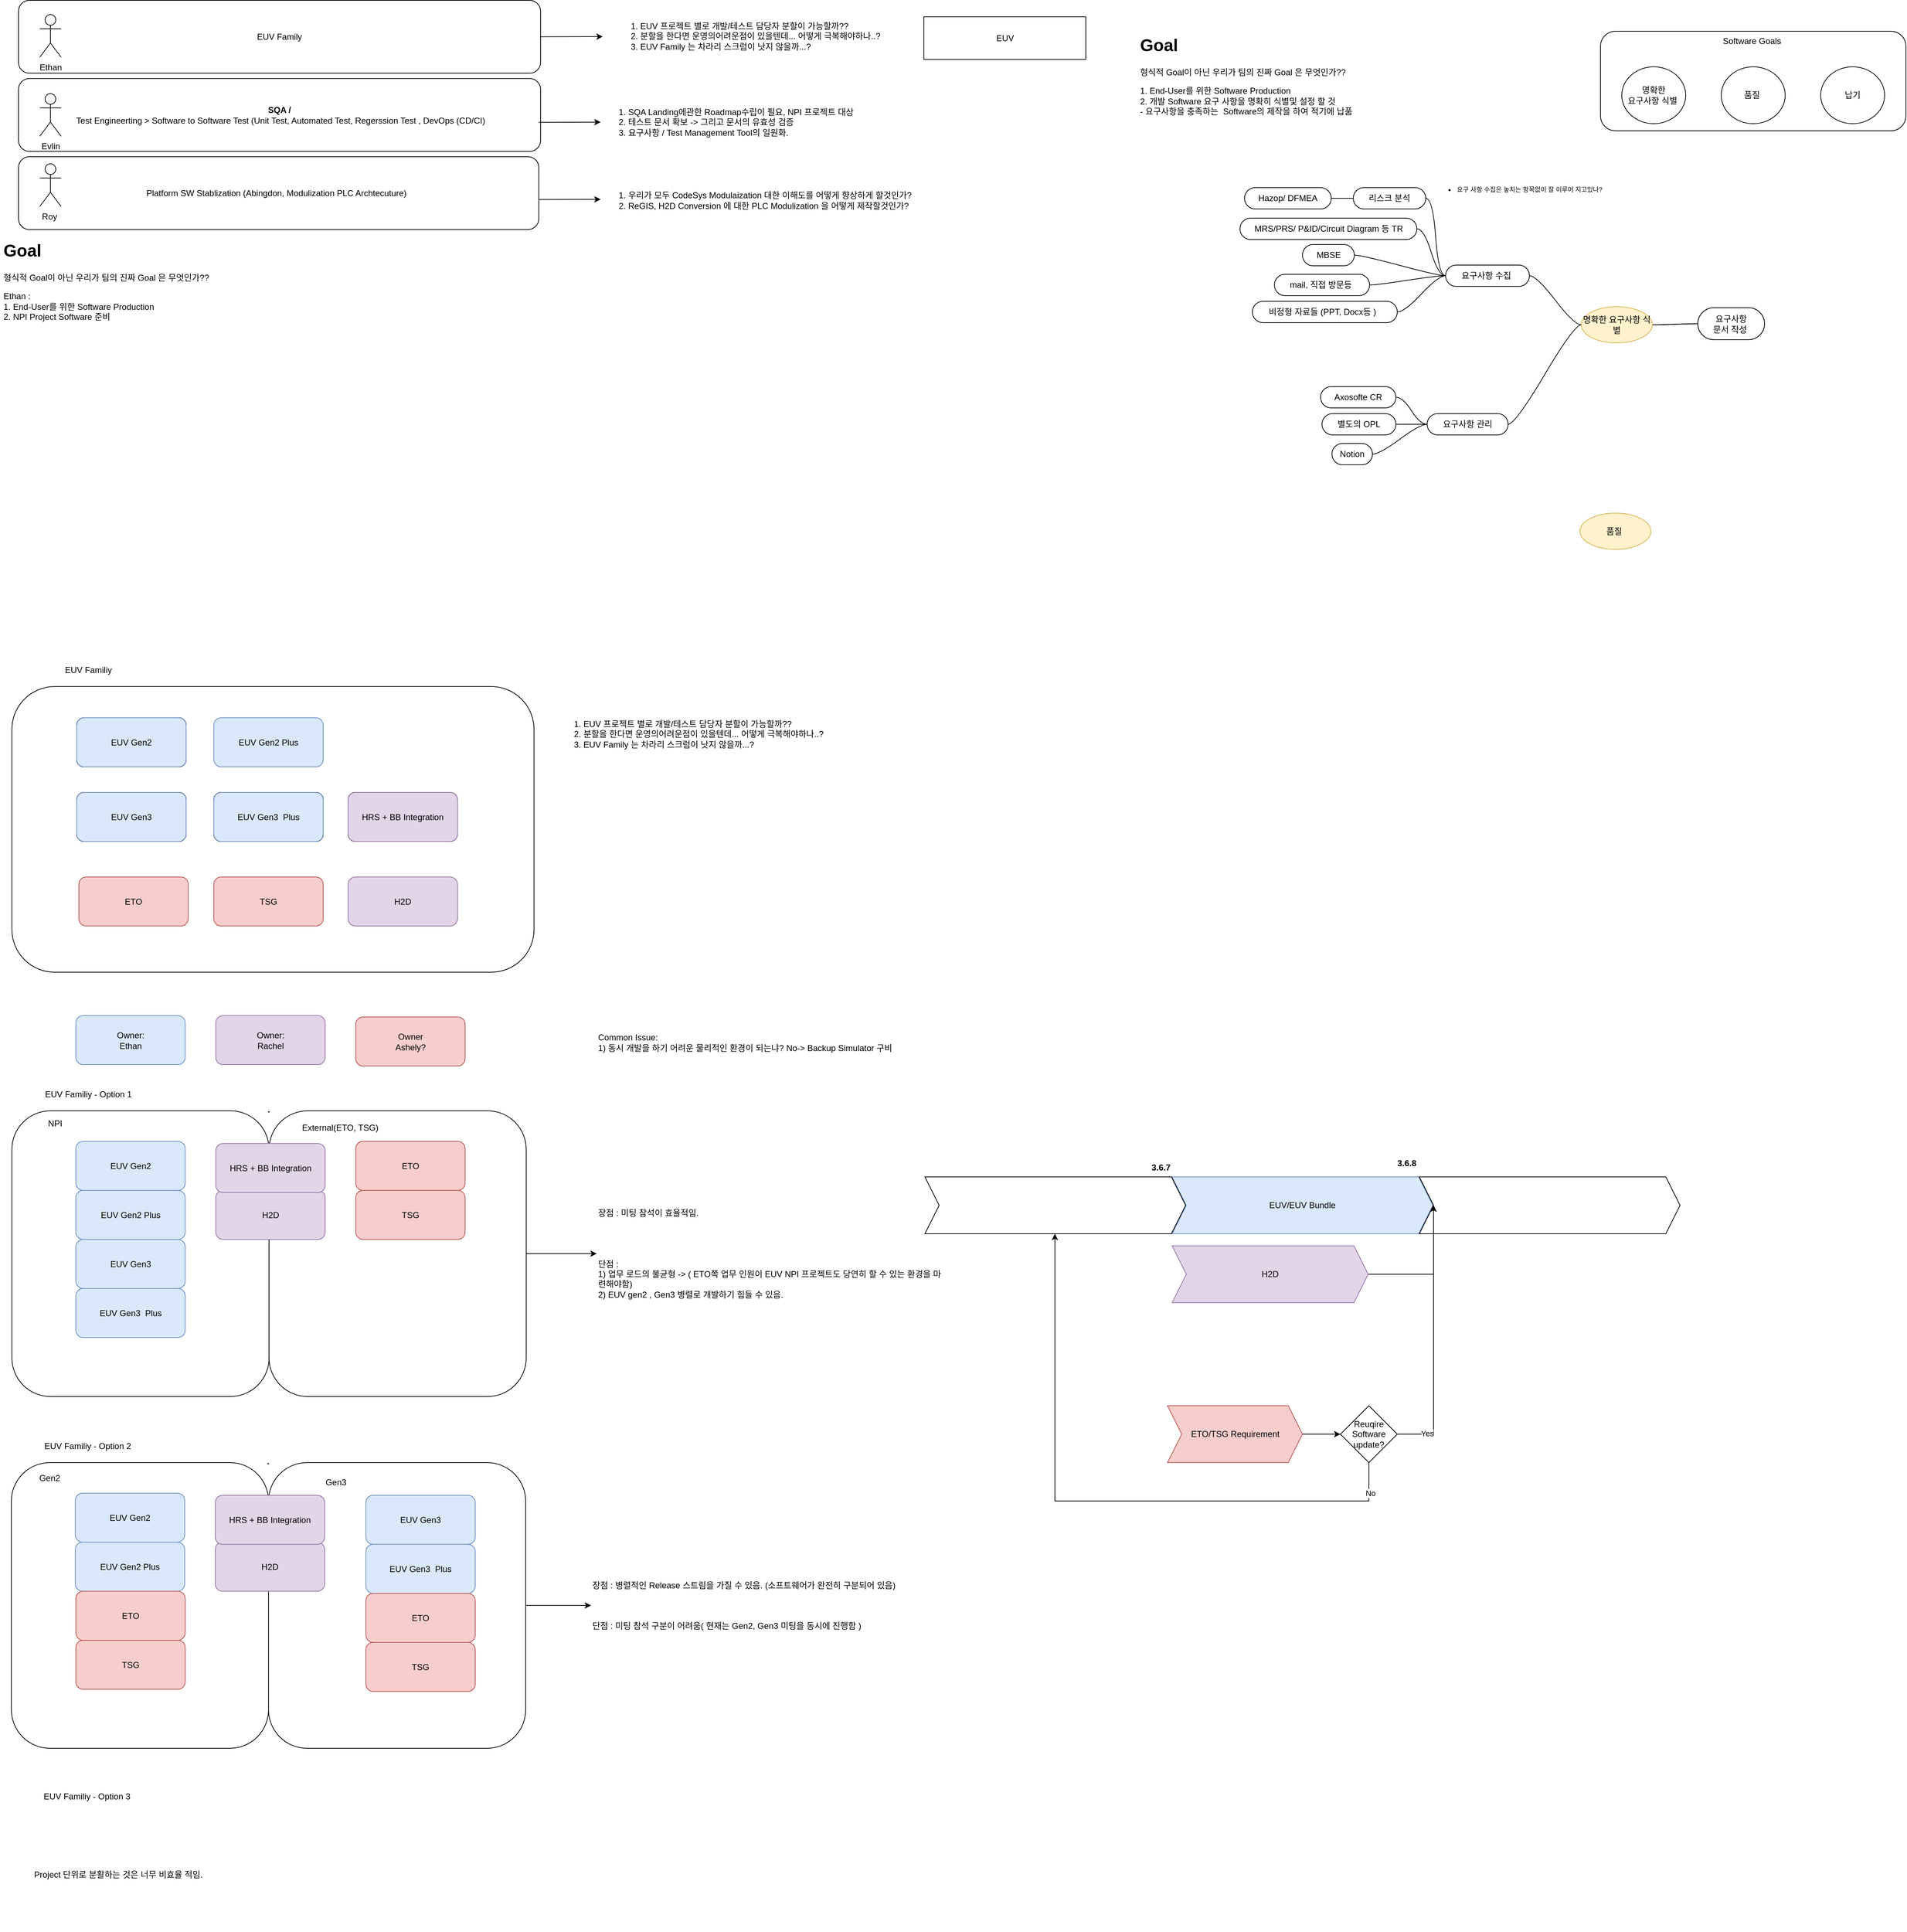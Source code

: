 <mxfile version="21.2.8" type="device">
  <diagram name="TeamStrategy" id="UG-Ofu5WpkIKn-2PXktu">
    <mxGraphModel dx="4040" dy="1816" grid="0" gridSize="10" guides="1" tooltips="1" connect="1" arrows="1" fold="1" page="0" pageScale="1" pageWidth="1169" pageHeight="827" math="0" shadow="0">
      <root>
        <mxCell id="0" />
        <mxCell id="1" parent="0" />
        <mxCell id="Pk6wZpclqD4QDxRbJoCq-33" value="Software Goals&amp;nbsp;" style="rounded=1;whiteSpace=wrap;html=1;verticalAlign=top;" parent="1" vertex="1">
          <mxGeometry x="698" y="27" width="430" height="140" as="geometry" />
        </mxCell>
        <mxCell id="Pk6wZpclqD4QDxRbJoCq-24" value="Platform SW Stablization (Abingdon, Modulization PLC Archtecuture)&amp;nbsp;&amp;nbsp;" style="rounded=1;whiteSpace=wrap;html=1;" parent="1" vertex="1">
          <mxGeometry x="-1529" y="203.5" width="732.5" height="102.5" as="geometry" />
        </mxCell>
        <mxCell id="Pk6wZpclqD4QDxRbJoCq-19" value="EUV Family" style="rounded=1;whiteSpace=wrap;html=1;" parent="1" vertex="1">
          <mxGeometry x="-1529" y="-16.5" width="735" height="102.5" as="geometry" />
        </mxCell>
        <mxCell id="Pk6wZpclqD4QDxRbJoCq-4" value="Ethan" style="shape=umlActor;verticalLabelPosition=bottom;verticalAlign=top;html=1;outlineConnect=0;" parent="1" vertex="1">
          <mxGeometry x="-1499" y="3.5" width="30" height="60" as="geometry" />
        </mxCell>
        <mxCell id="Pk6wZpclqD4QDxRbJoCq-21" value="&lt;b&gt;SQA /&lt;/b&gt;&lt;br&gt;&amp;nbsp;Test Engineerting &amp;gt; Software to Software Test (Unit Test, Automated Test, Regerssion Test , DevOps (CD/CI)" style="rounded=1;whiteSpace=wrap;html=1;" parent="1" vertex="1">
          <mxGeometry x="-1529" y="93.5" width="735" height="102.5" as="geometry" />
        </mxCell>
        <mxCell id="Pk6wZpclqD4QDxRbJoCq-22" value="Evlin" style="shape=umlActor;verticalLabelPosition=bottom;verticalAlign=top;html=1;outlineConnect=0;" parent="1" vertex="1">
          <mxGeometry x="-1499" y="114.75" width="30" height="60" as="geometry" />
        </mxCell>
        <mxCell id="Pk6wZpclqD4QDxRbJoCq-23" value="Roy&amp;nbsp;" style="shape=umlActor;verticalLabelPosition=bottom;verticalAlign=top;html=1;outlineConnect=0;" parent="1" vertex="1">
          <mxGeometry x="-1499" y="213.5" width="30" height="60" as="geometry" />
        </mxCell>
        <mxCell id="Pk6wZpclqD4QDxRbJoCq-25" value="&lt;h1&gt;Goal&lt;/h1&gt;&lt;p&gt;형식적 Goal이 아닌 우리가 팀의 진짜 Goal 은 무엇인가??&amp;nbsp;&lt;/p&gt;&lt;p&gt;1. End-User를 위한 Software Production&amp;nbsp;&lt;br&gt;2. 개발 Software 요구 사항을 명확히 식별및 설정 할 것&amp;nbsp;&lt;br&gt;&lt;span style=&quot;background-color: initial;&quot;&gt;-&amp;nbsp;&lt;/span&gt;&lt;span style=&quot;background-color: initial;&quot;&gt;요구사항을 충족하는&amp;nbsp; Software의 제작을 하여 적기에 납품&amp;nbsp;&lt;/span&gt;&lt;/p&gt;" style="text;html=1;strokeColor=none;fillColor=none;spacing=5;spacingTop=-20;whiteSpace=wrap;overflow=hidden;rounded=0;" parent="1" vertex="1">
          <mxGeometry x="45" y="27" width="540" height="150" as="geometry" />
        </mxCell>
        <mxCell id="Pk6wZpclqD4QDxRbJoCq-28" value="명확한 &lt;br&gt;요구사항 식별&amp;nbsp;" style="ellipse;whiteSpace=wrap;html=1;" parent="1" vertex="1">
          <mxGeometry x="728" y="77" width="90" height="80" as="geometry" />
        </mxCell>
        <mxCell id="Pk6wZpclqD4QDxRbJoCq-29" value="품질&amp;nbsp;" style="ellipse;whiteSpace=wrap;html=1;" parent="1" vertex="1">
          <mxGeometry x="868" y="77" width="90" height="80" as="geometry" />
        </mxCell>
        <mxCell id="Pk6wZpclqD4QDxRbJoCq-30" value="납기" style="ellipse;whiteSpace=wrap;html=1;" parent="1" vertex="1">
          <mxGeometry x="1008" y="77" width="90" height="80" as="geometry" />
        </mxCell>
        <mxCell id="Pk6wZpclqD4QDxRbJoCq-34" value="" style="endArrow=classic;html=1;rounded=0;exitX=1;exitY=0.5;exitDx=0;exitDy=0;" parent="1" source="Pk6wZpclqD4QDxRbJoCq-19" edge="1">
          <mxGeometry width="50" height="50" relative="1" as="geometry">
            <mxPoint x="-656.5" y="23.5" as="sourcePoint" />
            <mxPoint x="-706.5" y="34.5" as="targetPoint" />
          </mxGeometry>
        </mxCell>
        <mxCell id="Pk6wZpclqD4QDxRbJoCq-35" value="1. EUV 프로젝트 별로 개발/테스트 담당자 분할이 가능할까??&amp;nbsp;&lt;br&gt;2. 분할을 한다면 운영의어려운점이 있을텐데... 어떻게 극복해야하나..?&amp;nbsp;&lt;br&gt;3. EUV Family 는 차라리 스크럼이 낫지 않을까...?&amp;nbsp;" style="text;html=1;strokeColor=none;fillColor=none;align=left;verticalAlign=middle;whiteSpace=wrap;rounded=0;" parent="1" vertex="1">
          <mxGeometry x="-669.5" y="0.38" width="490" height="66.25" as="geometry" />
        </mxCell>
        <mxCell id="Pk6wZpclqD4QDxRbJoCq-36" value="1. SQA Landing에관한 Roadmap수립이 필요, NPI 프로젝트 대상&lt;br&gt;2. 테스트 문서 확보 -&amp;gt; 그리고 문서의 유효성 검증&lt;br&gt;3. 요구사항 / Test Management Tool의 일원화." style="text;html=1;strokeColor=none;fillColor=none;align=left;verticalAlign=middle;whiteSpace=wrap;rounded=0;" parent="1" vertex="1">
          <mxGeometry x="-686.5" y="123.5" width="490" height="63.75" as="geometry" />
        </mxCell>
        <mxCell id="Pk6wZpclqD4QDxRbJoCq-37" value="" style="endArrow=classic;html=1;rounded=0;" parent="1" edge="1">
          <mxGeometry width="50" height="50" relative="1" as="geometry">
            <mxPoint x="-796.5" y="155.13" as="sourcePoint" />
            <mxPoint x="-709.5" y="154.88" as="targetPoint" />
          </mxGeometry>
        </mxCell>
        <mxCell id="Pk6wZpclqD4QDxRbJoCq-38" value="" style="endArrow=classic;html=1;rounded=0;" parent="1" edge="1">
          <mxGeometry width="50" height="50" relative="1" as="geometry">
            <mxPoint x="-796.5" y="263.75" as="sourcePoint" />
            <mxPoint x="-709.5" y="263.5" as="targetPoint" />
          </mxGeometry>
        </mxCell>
        <mxCell id="Pk6wZpclqD4QDxRbJoCq-39" value="1. 우리가 모두 CodeSys Modulaization 대한 이해도를 어떻게 향상하게 할것인가?&amp;nbsp;&lt;br&gt;2. ReGIS, H2D Conversion 에 대한 PLC Modulization 을 어떻게 제작할것인가?&amp;nbsp;" style="text;html=1;strokeColor=none;fillColor=none;align=left;verticalAlign=middle;whiteSpace=wrap;rounded=0;" parent="1" vertex="1">
          <mxGeometry x="-686.5" y="233.5" width="490" height="63.75" as="geometry" />
        </mxCell>
        <mxCell id="1bbXyUIKqm_4B67zBoum-2" value="EUV" style="rounded=0;whiteSpace=wrap;html=1;" parent="1" vertex="1">
          <mxGeometry x="-254.5" y="6.63" width="228" height="60" as="geometry" />
        </mxCell>
        <mxCell id="1bbXyUIKqm_4B67zBoum-3" value="&lt;h1&gt;Goal&lt;/h1&gt;&lt;p&gt;형식적 Goal이 아닌 우리가 팀의 진짜 Goal 은 무엇인가??&amp;nbsp;&lt;/p&gt;&lt;p&gt;Ethan : &lt;br&gt;1. End-User를 위한 Software Production&amp;nbsp;&lt;br&gt;2. NPI Project Software 준비&lt;br&gt;&lt;br&gt;&lt;br&gt;&lt;/p&gt;" style="text;html=1;strokeColor=none;fillColor=none;spacing=5;spacingTop=-20;whiteSpace=wrap;overflow=hidden;rounded=0;" parent="1" vertex="1">
          <mxGeometry x="-1555" y="315.5" width="540" height="150" as="geometry" />
        </mxCell>
        <mxCell id="1bbXyUIKqm_4B67zBoum-12" value="" style="edgeStyle=entityRelationEdgeStyle;startArrow=none;endArrow=none;segment=10;curved=1;sourcePerimeterSpacing=0;targetPerimeterSpacing=0;rounded=0;" parent="1" source="1bbXyUIKqm_4B67zBoum-16" target="1bbXyUIKqm_4B67zBoum-17" edge="1">
          <mxGeometry relative="1" as="geometry" />
        </mxCell>
        <mxCell id="1bbXyUIKqm_4B67zBoum-91" value="" style="edgeStyle=entityRelationEdgeStyle;rounded=0;orthogonalLoop=1;jettySize=auto;html=1;startArrow=none;endArrow=none;segment=10;curved=1;sourcePerimeterSpacing=0;targetPerimeterSpacing=0;" parent="1" source="1bbXyUIKqm_4B67zBoum-16" target="1bbXyUIKqm_4B67zBoum-17" edge="1">
          <mxGeometry relative="1" as="geometry" />
        </mxCell>
        <mxCell id="1bbXyUIKqm_4B67zBoum-16" value="명확한 요구사항 식별" style="ellipse;whiteSpace=wrap;html=1;align=center;treeFolding=1;treeMoving=1;newEdgeStyle={&quot;edgeStyle&quot;:&quot;entityRelationEdgeStyle&quot;,&quot;startArrow&quot;:&quot;none&quot;,&quot;endArrow&quot;:&quot;none&quot;,&quot;segment&quot;:10,&quot;curved&quot;:1,&quot;sourcePerimeterSpacing&quot;:0,&quot;targetPerimeterSpacing&quot;:0};fillColor=#fff2cc;strokeColor=#d6b656;" parent="1" vertex="1">
          <mxGeometry x="671" y="414.5" width="100" height="51" as="geometry" />
        </mxCell>
        <mxCell id="1bbXyUIKqm_4B67zBoum-17" value="요구사항 &lt;br&gt;문서 작성&amp;nbsp;" style="whiteSpace=wrap;html=1;rounded=1;arcSize=50;align=center;verticalAlign=middle;strokeWidth=1;autosize=1;spacing=4;treeFolding=1;treeMoving=1;newEdgeStyle={&quot;edgeStyle&quot;:&quot;entityRelationEdgeStyle&quot;,&quot;startArrow&quot;:&quot;none&quot;,&quot;endArrow&quot;:&quot;none&quot;,&quot;segment&quot;:10,&quot;curved&quot;:1,&quot;sourcePerimeterSpacing&quot;:0,&quot;targetPerimeterSpacing&quot;:0};" parent="1" vertex="1">
          <mxGeometry x="835" y="416" width="94" height="45" as="geometry" />
        </mxCell>
        <mxCell id="1bbXyUIKqm_4B67zBoum-43" value="요구사항 수집&amp;nbsp;" style="whiteSpace=wrap;html=1;rounded=1;arcSize=50;align=center;verticalAlign=middle;strokeWidth=1;autosize=1;spacing=4;treeFolding=1;treeMoving=1;newEdgeStyle={&quot;edgeStyle&quot;:&quot;entityRelationEdgeStyle&quot;,&quot;startArrow&quot;:&quot;none&quot;,&quot;endArrow&quot;:&quot;none&quot;,&quot;segment&quot;:10,&quot;curved&quot;:1,&quot;sourcePerimeterSpacing&quot;:0,&quot;targetPerimeterSpacing&quot;:0};" parent="1" vertex="1">
          <mxGeometry x="480" y="356" width="118" height="30" as="geometry" />
        </mxCell>
        <mxCell id="1bbXyUIKqm_4B67zBoum-44" value="" style="edgeStyle=entityRelationEdgeStyle;startArrow=none;endArrow=none;segment=10;curved=1;sourcePerimeterSpacing=0;targetPerimeterSpacing=0;rounded=0;" parent="1" source="1bbXyUIKqm_4B67zBoum-16" target="1bbXyUIKqm_4B67zBoum-43" edge="1">
          <mxGeometry relative="1" as="geometry">
            <mxPoint x="734" y="503.5" as="sourcePoint" />
          </mxGeometry>
        </mxCell>
        <mxCell id="1bbXyUIKqm_4B67zBoum-47" value="리스크 분석" style="whiteSpace=wrap;html=1;rounded=1;arcSize=50;align=center;verticalAlign=middle;strokeWidth=1;autosize=1;spacing=4;treeFolding=1;treeMoving=1;newEdgeStyle={&quot;edgeStyle&quot;:&quot;entityRelationEdgeStyle&quot;,&quot;startArrow&quot;:&quot;none&quot;,&quot;endArrow&quot;:&quot;none&quot;,&quot;segment&quot;:10,&quot;curved&quot;:1,&quot;sourcePerimeterSpacing&quot;:0,&quot;targetPerimeterSpacing&quot;:0};" parent="1" vertex="1">
          <mxGeometry x="350" y="247" width="102" height="30" as="geometry" />
        </mxCell>
        <mxCell id="1bbXyUIKqm_4B67zBoum-48" value="" style="edgeStyle=entityRelationEdgeStyle;startArrow=none;endArrow=none;segment=10;curved=1;sourcePerimeterSpacing=0;targetPerimeterSpacing=0;rounded=0;exitX=0;exitY=0.5;exitDx=0;exitDy=0;entryX=1;entryY=0.5;entryDx=0;entryDy=0;" parent="1" source="1bbXyUIKqm_4B67zBoum-43" target="1bbXyUIKqm_4B67zBoum-47" edge="1">
          <mxGeometry relative="1" as="geometry">
            <mxPoint x="801.0" y="476.5" as="sourcePoint" />
          </mxGeometry>
        </mxCell>
        <mxCell id="1bbXyUIKqm_4B67zBoum-49" value="" style="edgeStyle=entityRelationEdgeStyle;startArrow=none;endArrow=none;segment=10;curved=1;sourcePerimeterSpacing=0;targetPerimeterSpacing=0;rounded=0;exitX=0;exitY=0.5;exitDx=0;exitDy=0;" parent="1" source="1bbXyUIKqm_4B67zBoum-47" target="1bbXyUIKqm_4B67zBoum-50" edge="1">
          <mxGeometry relative="1" as="geometry">
            <mxPoint x="321" y="272" as="sourcePoint" />
          </mxGeometry>
        </mxCell>
        <mxCell id="1bbXyUIKqm_4B67zBoum-50" value="Hazop/ DFMEA" style="whiteSpace=wrap;html=1;rounded=1;arcSize=50;align=center;verticalAlign=middle;strokeWidth=1;autosize=1;spacing=4;treeFolding=1;treeMoving=1;newEdgeStyle={&quot;edgeStyle&quot;:&quot;entityRelationEdgeStyle&quot;,&quot;startArrow&quot;:&quot;none&quot;,&quot;endArrow&quot;:&quot;none&quot;,&quot;segment&quot;:10,&quot;curved&quot;:1,&quot;sourcePerimeterSpacing&quot;:0,&quot;targetPerimeterSpacing&quot;:0};" parent="1" vertex="1">
          <mxGeometry x="197" y="247" width="122" height="30" as="geometry" />
        </mxCell>
        <mxCell id="1bbXyUIKqm_4B67zBoum-71" style="edgeStyle=entityRelationEdgeStyle;rounded=0;orthogonalLoop=1;jettySize=auto;html=1;startArrow=none;endArrow=none;segment=10;curved=1;sourcePerimeterSpacing=0;targetPerimeterSpacing=0;" parent="1" source="1bbXyUIKqm_4B67zBoum-70" target="1bbXyUIKqm_4B67zBoum-43" edge="1">
          <mxGeometry relative="1" as="geometry" />
        </mxCell>
        <mxCell id="1bbXyUIKqm_4B67zBoum-70" value="MRS/PRS/ P&amp;amp;ID/Circuit Diagram 등 TR" style="whiteSpace=wrap;html=1;rounded=1;arcSize=50;align=center;verticalAlign=middle;strokeWidth=1;autosize=1;spacing=4;treeFolding=1;treeMoving=1;newEdgeStyle={&quot;edgeStyle&quot;:&quot;entityRelationEdgeStyle&quot;,&quot;startArrow&quot;:&quot;none&quot;,&quot;endArrow&quot;:&quot;none&quot;,&quot;segment&quot;:10,&quot;curved&quot;:1,&quot;sourcePerimeterSpacing&quot;:0,&quot;targetPerimeterSpacing&quot;:0};" parent="1" vertex="1">
          <mxGeometry x="190.5" y="290" width="249" height="30" as="geometry" />
        </mxCell>
        <mxCell id="1bbXyUIKqm_4B67zBoum-73" style="edgeStyle=entityRelationEdgeStyle;rounded=0;orthogonalLoop=1;jettySize=auto;html=1;startArrow=none;endArrow=none;segment=10;curved=1;sourcePerimeterSpacing=0;targetPerimeterSpacing=0;entryX=0;entryY=0.5;entryDx=0;entryDy=0;" parent="1" source="1bbXyUIKqm_4B67zBoum-72" target="1bbXyUIKqm_4B67zBoum-43" edge="1">
          <mxGeometry relative="1" as="geometry" />
        </mxCell>
        <mxCell id="1bbXyUIKqm_4B67zBoum-72" value="MBSE" style="whiteSpace=wrap;html=1;rounded=1;arcSize=50;align=center;verticalAlign=middle;strokeWidth=1;autosize=1;spacing=4;treeFolding=1;treeMoving=1;newEdgeStyle={&quot;edgeStyle&quot;:&quot;entityRelationEdgeStyle&quot;,&quot;startArrow&quot;:&quot;none&quot;,&quot;endArrow&quot;:&quot;none&quot;,&quot;segment&quot;:10,&quot;curved&quot;:1,&quot;sourcePerimeterSpacing&quot;:0,&quot;targetPerimeterSpacing&quot;:0};" parent="1" vertex="1">
          <mxGeometry x="278.5" y="327" width="73" height="30" as="geometry" />
        </mxCell>
        <mxCell id="1bbXyUIKqm_4B67zBoum-78" value="요구사항 관리" style="whiteSpace=wrap;html=1;rounded=1;arcSize=50;align=center;verticalAlign=middle;strokeWidth=1;autosize=1;spacing=4;treeFolding=1;treeMoving=1;newEdgeStyle={&quot;edgeStyle&quot;:&quot;entityRelationEdgeStyle&quot;,&quot;startArrow&quot;:&quot;none&quot;,&quot;endArrow&quot;:&quot;none&quot;,&quot;segment&quot;:10,&quot;curved&quot;:1,&quot;sourcePerimeterSpacing&quot;:0,&quot;targetPerimeterSpacing&quot;:0};" parent="1" vertex="1">
          <mxGeometry x="454" y="565" width="114" height="30" as="geometry" />
        </mxCell>
        <mxCell id="1bbXyUIKqm_4B67zBoum-79" value="" style="edgeStyle=entityRelationEdgeStyle;startArrow=none;endArrow=none;segment=10;curved=1;sourcePerimeterSpacing=0;targetPerimeterSpacing=0;rounded=0;" parent="1" source="1bbXyUIKqm_4B67zBoum-16" target="1bbXyUIKqm_4B67zBoum-78" edge="1">
          <mxGeometry relative="1" as="geometry">
            <mxPoint x="656" y="562.5" as="sourcePoint" />
          </mxGeometry>
        </mxCell>
        <mxCell id="1bbXyUIKqm_4B67zBoum-82" style="edgeStyle=entityRelationEdgeStyle;rounded=0;orthogonalLoop=1;jettySize=auto;html=1;startArrow=none;endArrow=none;segment=10;curved=1;sourcePerimeterSpacing=0;targetPerimeterSpacing=0;" parent="1" source="1bbXyUIKqm_4B67zBoum-81" target="1bbXyUIKqm_4B67zBoum-78" edge="1">
          <mxGeometry relative="1" as="geometry" />
        </mxCell>
        <mxCell id="1bbXyUIKqm_4B67zBoum-81" value="Axosofte CR" style="whiteSpace=wrap;html=1;rounded=1;arcSize=50;align=center;verticalAlign=middle;strokeWidth=1;autosize=1;spacing=4;treeFolding=1;treeMoving=1;newEdgeStyle={&quot;edgeStyle&quot;:&quot;entityRelationEdgeStyle&quot;,&quot;startArrow&quot;:&quot;none&quot;,&quot;endArrow&quot;:&quot;none&quot;,&quot;segment&quot;:10,&quot;curved&quot;:1,&quot;sourcePerimeterSpacing&quot;:0,&quot;targetPerimeterSpacing&quot;:0};" parent="1" vertex="1">
          <mxGeometry x="304" y="527" width="106" height="30" as="geometry" />
        </mxCell>
        <mxCell id="1bbXyUIKqm_4B67zBoum-84" style="edgeStyle=entityRelationEdgeStyle;rounded=0;orthogonalLoop=1;jettySize=auto;html=1;startArrow=none;endArrow=none;segment=10;curved=1;sourcePerimeterSpacing=0;targetPerimeterSpacing=0;" parent="1" source="1bbXyUIKqm_4B67zBoum-83" target="1bbXyUIKqm_4B67zBoum-78" edge="1">
          <mxGeometry relative="1" as="geometry" />
        </mxCell>
        <mxCell id="1bbXyUIKqm_4B67zBoum-83" value="별도의 OPL" style="whiteSpace=wrap;html=1;rounded=1;arcSize=50;align=center;verticalAlign=middle;strokeWidth=1;autosize=1;spacing=4;treeFolding=1;treeMoving=1;newEdgeStyle={&quot;edgeStyle&quot;:&quot;entityRelationEdgeStyle&quot;,&quot;startArrow&quot;:&quot;none&quot;,&quot;endArrow&quot;:&quot;none&quot;,&quot;segment&quot;:10,&quot;curved&quot;:1,&quot;sourcePerimeterSpacing&quot;:0,&quot;targetPerimeterSpacing&quot;:0};" parent="1" vertex="1">
          <mxGeometry x="306" y="565" width="104" height="30" as="geometry" />
        </mxCell>
        <mxCell id="1bbXyUIKqm_4B67zBoum-86" style="edgeStyle=entityRelationEdgeStyle;rounded=0;orthogonalLoop=1;jettySize=auto;html=1;startArrow=none;endArrow=none;segment=10;curved=1;sourcePerimeterSpacing=0;targetPerimeterSpacing=0;entryX=-0.032;entryY=0.51;entryDx=0;entryDy=0;entryPerimeter=0;" parent="1" source="1bbXyUIKqm_4B67zBoum-85" target="1bbXyUIKqm_4B67zBoum-43" edge="1">
          <mxGeometry relative="1" as="geometry" />
        </mxCell>
        <mxCell id="1bbXyUIKqm_4B67zBoum-85" value="mail, 직접 방문등&amp;nbsp;" style="whiteSpace=wrap;html=1;rounded=1;arcSize=50;align=center;verticalAlign=middle;strokeWidth=1;autosize=1;spacing=4;treeFolding=1;treeMoving=1;newEdgeStyle={&quot;edgeStyle&quot;:&quot;entityRelationEdgeStyle&quot;,&quot;startArrow&quot;:&quot;none&quot;,&quot;endArrow&quot;:&quot;none&quot;,&quot;segment&quot;:10,&quot;curved&quot;:1,&quot;sourcePerimeterSpacing&quot;:0,&quot;targetPerimeterSpacing&quot;:0};" parent="1" vertex="1">
          <mxGeometry x="239" y="369" width="134" height="30" as="geometry" />
        </mxCell>
        <mxCell id="1bbXyUIKqm_4B67zBoum-87" value="품질&amp;nbsp;" style="ellipse;whiteSpace=wrap;html=1;align=center;treeFolding=1;treeMoving=1;newEdgeStyle={&quot;edgeStyle&quot;:&quot;entityRelationEdgeStyle&quot;,&quot;startArrow&quot;:&quot;none&quot;,&quot;endArrow&quot;:&quot;none&quot;,&quot;segment&quot;:10,&quot;curved&quot;:1,&quot;sourcePerimeterSpacing&quot;:0,&quot;targetPerimeterSpacing&quot;:0};fillColor=#fff2cc;strokeColor=#d6b656;" parent="1" vertex="1">
          <mxGeometry x="669" y="705" width="100" height="51" as="geometry" />
        </mxCell>
        <mxCell id="1bbXyUIKqm_4B67zBoum-93" style="edgeStyle=entityRelationEdgeStyle;rounded=0;orthogonalLoop=1;jettySize=auto;html=1;startArrow=none;endArrow=none;segment=10;curved=1;sourcePerimeterSpacing=0;targetPerimeterSpacing=0;entryX=0;entryY=0.5;entryDx=0;entryDy=0;" parent="1" source="1bbXyUIKqm_4B67zBoum-92" target="1bbXyUIKqm_4B67zBoum-78" edge="1">
          <mxGeometry relative="1" as="geometry" />
        </mxCell>
        <mxCell id="1bbXyUIKqm_4B67zBoum-92" value="Notion" style="whiteSpace=wrap;html=1;rounded=1;arcSize=50;align=center;verticalAlign=middle;strokeWidth=1;autosize=1;spacing=4;treeFolding=1;treeMoving=1;newEdgeStyle={&quot;edgeStyle&quot;:&quot;entityRelationEdgeStyle&quot;,&quot;startArrow&quot;:&quot;none&quot;,&quot;endArrow&quot;:&quot;none&quot;,&quot;segment&quot;:10,&quot;curved&quot;:1,&quot;sourcePerimeterSpacing&quot;:0,&quot;targetPerimeterSpacing&quot;:0};" parent="1" vertex="1">
          <mxGeometry x="320" y="607" width="57" height="30" as="geometry" />
        </mxCell>
        <mxCell id="1bbXyUIKqm_4B67zBoum-95" value="&lt;ul style=&quot;font-size: 9px;&quot;&gt;&lt;li style=&quot;font-size: 9px;&quot;&gt;요구 사항 수집은 놓치는 항목없이 잘 이루어 지고있나?&amp;nbsp;&lt;/li&gt;&lt;/ul&gt;" style="text;strokeColor=none;fillColor=none;html=1;whiteSpace=wrap;verticalAlign=middle;overflow=hidden;fontSize=9;" parent="1" vertex="1">
          <mxGeometry x="454" y="210" width="382" height="80" as="geometry" />
        </mxCell>
        <mxCell id="1bbXyUIKqm_4B67zBoum-97" style="edgeStyle=entityRelationEdgeStyle;rounded=0;orthogonalLoop=1;jettySize=auto;html=1;startArrow=none;endArrow=none;segment=10;curved=1;sourcePerimeterSpacing=0;targetPerimeterSpacing=0;entryX=0;entryY=0.5;entryDx=0;entryDy=0;" parent="1" source="1bbXyUIKqm_4B67zBoum-96" target="1bbXyUIKqm_4B67zBoum-43" edge="1">
          <mxGeometry relative="1" as="geometry" />
        </mxCell>
        <mxCell id="1bbXyUIKqm_4B67zBoum-96" value="비정형 자료들 (PPT, Docx등 )&amp;nbsp;&amp;nbsp;" style="whiteSpace=wrap;html=1;rounded=1;arcSize=50;align=center;verticalAlign=middle;strokeWidth=1;autosize=1;spacing=4;treeFolding=1;treeMoving=1;newEdgeStyle={&quot;edgeStyle&quot;:&quot;entityRelationEdgeStyle&quot;,&quot;startArrow&quot;:&quot;none&quot;,&quot;endArrow&quot;:&quot;none&quot;,&quot;segment&quot;:10,&quot;curved&quot;:1,&quot;sourcePerimeterSpacing&quot;:0,&quot;targetPerimeterSpacing&quot;:0};" parent="1" vertex="1">
          <mxGeometry x="208" y="407" width="204" height="30" as="geometry" />
        </mxCell>
        <mxCell id="RAFRee5MTOqo4FQ56-yv-1" value="" style="rounded=1;whiteSpace=wrap;html=1;" vertex="1" parent="1">
          <mxGeometry x="-1538.25" y="949" width="735" height="402" as="geometry" />
        </mxCell>
        <mxCell id="RAFRee5MTOqo4FQ56-yv-2" value="EUV Gen2" style="rounded=1;whiteSpace=wrap;html=1;" vertex="1" parent="1">
          <mxGeometry x="-1447" y="993" width="154" height="69" as="geometry" />
        </mxCell>
        <mxCell id="RAFRee5MTOqo4FQ56-yv-3" value="EUV Gen2 Plus" style="rounded=1;whiteSpace=wrap;html=1;fillColor=#dae8fc;strokeColor=#6c8ebf;" vertex="1" parent="1">
          <mxGeometry x="-1254" y="993" width="154" height="69" as="geometry" />
        </mxCell>
        <mxCell id="RAFRee5MTOqo4FQ56-yv-4" value="EUV Gen3" style="rounded=1;whiteSpace=wrap;html=1;" vertex="1" parent="1">
          <mxGeometry x="-1447" y="1098" width="154" height="69" as="geometry" />
        </mxCell>
        <mxCell id="RAFRee5MTOqo4FQ56-yv-5" value="EUV Gen3&amp;nbsp; Plus" style="rounded=1;whiteSpace=wrap;html=1;" vertex="1" parent="1">
          <mxGeometry x="-1254" y="1098" width="154" height="69" as="geometry" />
        </mxCell>
        <mxCell id="RAFRee5MTOqo4FQ56-yv-6" value="EUV Familiy" style="text;html=1;strokeColor=none;fillColor=none;align=center;verticalAlign=middle;whiteSpace=wrap;rounded=0;" vertex="1" parent="1">
          <mxGeometry x="-1507" y="911" width="153" height="30" as="geometry" />
        </mxCell>
        <mxCell id="RAFRee5MTOqo4FQ56-yv-7" value="H2D" style="rounded=1;whiteSpace=wrap;html=1;fillColor=#e1d5e7;strokeColor=#9673a6;" vertex="1" parent="1">
          <mxGeometry x="-1065" y="1217" width="154" height="69" as="geometry" />
        </mxCell>
        <mxCell id="RAFRee5MTOqo4FQ56-yv-8" value="HRS + BB Integration" style="rounded=1;whiteSpace=wrap;html=1;" vertex="1" parent="1">
          <mxGeometry x="-1065" y="1098" width="154" height="69" as="geometry" />
        </mxCell>
        <mxCell id="RAFRee5MTOqo4FQ56-yv-9" value="1. EUV 프로젝트 별로 개발/테스트 담당자 분할이 가능할까??&amp;nbsp;&lt;br&gt;2. 분할을 한다면 운영의어려운점이 있을텐데... 어떻게 극복해야하나..?&amp;nbsp;&lt;br&gt;3. EUV Family 는 차라리 스크럼이 낫지 않을까...?&amp;nbsp;" style="text;html=1;strokeColor=none;fillColor=none;align=left;verticalAlign=middle;whiteSpace=wrap;rounded=0;" vertex="1" parent="1">
          <mxGeometry x="-749" y="983" width="490" height="66.25" as="geometry" />
        </mxCell>
        <mxCell id="RAFRee5MTOqo4FQ56-yv-10" value="ETO" style="rounded=1;whiteSpace=wrap;html=1;fillColor=#f8cecc;strokeColor=#b85450;" vertex="1" parent="1">
          <mxGeometry x="-1444" y="1217" width="154" height="69" as="geometry" />
        </mxCell>
        <mxCell id="RAFRee5MTOqo4FQ56-yv-11" value="TSG" style="rounded=1;whiteSpace=wrap;html=1;fillColor=#f8cecc;strokeColor=#b85450;" vertex="1" parent="1">
          <mxGeometry x="-1254" y="1217" width="154" height="69" as="geometry" />
        </mxCell>
        <mxCell id="RAFRee5MTOqo4FQ56-yv-13" value="EUV Gen2" style="rounded=1;whiteSpace=wrap;html=1;" vertex="1" parent="1">
          <mxGeometry x="-1447" y="993" width="154" height="69" as="geometry" />
        </mxCell>
        <mxCell id="RAFRee5MTOqo4FQ56-yv-14" value="EUV Gen3" style="rounded=1;whiteSpace=wrap;html=1;" vertex="1" parent="1">
          <mxGeometry x="-1447" y="1098" width="154" height="69" as="geometry" />
        </mxCell>
        <mxCell id="RAFRee5MTOqo4FQ56-yv-15" value="EUV Gen3&amp;nbsp; Plus" style="rounded=1;whiteSpace=wrap;html=1;" vertex="1" parent="1">
          <mxGeometry x="-1254" y="1098" width="154" height="69" as="geometry" />
        </mxCell>
        <mxCell id="RAFRee5MTOqo4FQ56-yv-16" value="EUV Gen2" style="rounded=1;whiteSpace=wrap;html=1;" vertex="1" parent="1">
          <mxGeometry x="-1447" y="993" width="154" height="69" as="geometry" />
        </mxCell>
        <mxCell id="RAFRee5MTOqo4FQ56-yv-17" value="EUV Gen3" style="rounded=1;whiteSpace=wrap;html=1;" vertex="1" parent="1">
          <mxGeometry x="-1447" y="1098" width="154" height="69" as="geometry" />
        </mxCell>
        <mxCell id="RAFRee5MTOqo4FQ56-yv-18" value="EUV Gen3&amp;nbsp; Plus" style="rounded=1;whiteSpace=wrap;html=1;" vertex="1" parent="1">
          <mxGeometry x="-1254" y="1098" width="154" height="69" as="geometry" />
        </mxCell>
        <mxCell id="RAFRee5MTOqo4FQ56-yv-19" value="EUV Gen2" style="rounded=1;whiteSpace=wrap;html=1;fillColor=#dae8fc;strokeColor=#6c8ebf;" vertex="1" parent="1">
          <mxGeometry x="-1447" y="993" width="154" height="69" as="geometry" />
        </mxCell>
        <mxCell id="RAFRee5MTOqo4FQ56-yv-20" value="EUV Gen3" style="rounded=1;whiteSpace=wrap;html=1;fillColor=#dae8fc;strokeColor=#6c8ebf;" vertex="1" parent="1">
          <mxGeometry x="-1447" y="1098" width="154" height="69" as="geometry" />
        </mxCell>
        <mxCell id="RAFRee5MTOqo4FQ56-yv-21" value="EUV Gen3&amp;nbsp; Plus" style="rounded=1;whiteSpace=wrap;html=1;fillColor=#dae8fc;strokeColor=#6c8ebf;" vertex="1" parent="1">
          <mxGeometry x="-1254" y="1098" width="154" height="69" as="geometry" />
        </mxCell>
        <mxCell id="RAFRee5MTOqo4FQ56-yv-22" value="HRS + BB Integration" style="rounded=1;whiteSpace=wrap;html=1;fillColor=#e1d5e7;strokeColor=#9673a6;" vertex="1" parent="1">
          <mxGeometry x="-1065" y="1098" width="154" height="69" as="geometry" />
        </mxCell>
        <mxCell id="RAFRee5MTOqo4FQ56-yv-23" value="" style="rounded=1;whiteSpace=wrap;html=1;" vertex="1" parent="1">
          <mxGeometry x="-1538.25" y="1546" width="362" height="402" as="geometry" />
        </mxCell>
        <mxCell id="RAFRee5MTOqo4FQ56-yv-24" value="EUV Familiy - Option 1" style="text;html=1;strokeColor=none;fillColor=none;align=center;verticalAlign=middle;whiteSpace=wrap;rounded=0;" vertex="1" parent="1">
          <mxGeometry x="-1507" y="1508" width="153" height="30" as="geometry" />
        </mxCell>
        <mxCell id="RAFRee5MTOqo4FQ56-yv-25" value="" style="endArrow=none;dashed=1;html=1;dashPattern=1 3;strokeWidth=2;rounded=0;" edge="1" parent="1" source="RAFRee5MTOqo4FQ56-yv-23">
          <mxGeometry width="50" height="50" relative="1" as="geometry">
            <mxPoint x="-1227.25" y="1598" as="sourcePoint" />
            <mxPoint x="-1177.25" y="1548" as="targetPoint" />
          </mxGeometry>
        </mxCell>
        <mxCell id="RAFRee5MTOqo4FQ56-yv-65" value="" style="edgeStyle=orthogonalEdgeStyle;rounded=0;orthogonalLoop=1;jettySize=auto;html=1;" edge="1" parent="1" source="RAFRee5MTOqo4FQ56-yv-28" target="RAFRee5MTOqo4FQ56-yv-59">
          <mxGeometry relative="1" as="geometry" />
        </mxCell>
        <mxCell id="RAFRee5MTOqo4FQ56-yv-28" value="" style="rounded=1;whiteSpace=wrap;html=1;" vertex="1" parent="1">
          <mxGeometry x="-1176.25" y="1546" width="362" height="402" as="geometry" />
        </mxCell>
        <mxCell id="RAFRee5MTOqo4FQ56-yv-29" value="EUV Gen2 Plus" style="rounded=1;whiteSpace=wrap;html=1;fillColor=#dae8fc;strokeColor=#6c8ebf;" vertex="1" parent="1">
          <mxGeometry x="-1448.25" y="1658" width="154" height="69" as="geometry" />
        </mxCell>
        <mxCell id="RAFRee5MTOqo4FQ56-yv-30" value="EUV Gen2" style="rounded=1;whiteSpace=wrap;html=1;fillColor=#dae8fc;strokeColor=#6c8ebf;" vertex="1" parent="1">
          <mxGeometry x="-1448.25" y="1589" width="154" height="69" as="geometry" />
        </mxCell>
        <mxCell id="RAFRee5MTOqo4FQ56-yv-31" value="EUV Gen3" style="rounded=1;whiteSpace=wrap;html=1;fillColor=#dae8fc;strokeColor=#6c8ebf;" vertex="1" parent="1">
          <mxGeometry x="-1448.25" y="1727" width="154" height="69" as="geometry" />
        </mxCell>
        <mxCell id="RAFRee5MTOqo4FQ56-yv-32" value="EUV Gen3&amp;nbsp; Plus" style="rounded=1;whiteSpace=wrap;html=1;fillColor=#dae8fc;strokeColor=#6c8ebf;" vertex="1" parent="1">
          <mxGeometry x="-1448.25" y="1796" width="154" height="69" as="geometry" />
        </mxCell>
        <mxCell id="RAFRee5MTOqo4FQ56-yv-35" value="ETO" style="rounded=1;whiteSpace=wrap;html=1;fillColor=#f8cecc;strokeColor=#b85450;" vertex="1" parent="1">
          <mxGeometry x="-1054.25" y="1589" width="154" height="69" as="geometry" />
        </mxCell>
        <mxCell id="RAFRee5MTOqo4FQ56-yv-36" value="TSG" style="rounded=1;whiteSpace=wrap;html=1;fillColor=#f8cecc;strokeColor=#b85450;" vertex="1" parent="1">
          <mxGeometry x="-1054.25" y="1658" width="154" height="69" as="geometry" />
        </mxCell>
        <mxCell id="RAFRee5MTOqo4FQ56-yv-37" value="H2D" style="rounded=1;whiteSpace=wrap;html=1;fillColor=#e1d5e7;strokeColor=#9673a6;" vertex="1" parent="1">
          <mxGeometry x="-1251.25" y="1658" width="154" height="69" as="geometry" />
        </mxCell>
        <mxCell id="RAFRee5MTOqo4FQ56-yv-38" value="HRS + BB Integration" style="rounded=1;whiteSpace=wrap;html=1;fillColor=#e1d5e7;strokeColor=#9673a6;" vertex="1" parent="1">
          <mxGeometry x="-1251.25" y="1592" width="154" height="69" as="geometry" />
        </mxCell>
        <mxCell id="RAFRee5MTOqo4FQ56-yv-41" value="Owner: &lt;br&gt;Rachel" style="rounded=1;whiteSpace=wrap;html=1;fillColor=#e1d5e7;strokeColor=#9673a6;" vertex="1" parent="1">
          <mxGeometry x="-1251.25" y="1412" width="154" height="69" as="geometry" />
        </mxCell>
        <mxCell id="RAFRee5MTOqo4FQ56-yv-42" value="Owner&lt;br&gt;Ashely?" style="rounded=1;whiteSpace=wrap;html=1;fillColor=#f8cecc;strokeColor=#b85450;" vertex="1" parent="1">
          <mxGeometry x="-1054.25" y="1414" width="154" height="69" as="geometry" />
        </mxCell>
        <mxCell id="RAFRee5MTOqo4FQ56-yv-43" value="Owner:&lt;br&gt;Ethan" style="rounded=1;whiteSpace=wrap;html=1;fillColor=#dae8fc;strokeColor=#6c8ebf;" vertex="1" parent="1">
          <mxGeometry x="-1448.25" y="1412" width="154" height="69" as="geometry" />
        </mxCell>
        <mxCell id="RAFRee5MTOqo4FQ56-yv-44" value="" style="rounded=1;whiteSpace=wrap;html=1;" vertex="1" parent="1">
          <mxGeometry x="-1539" y="2041" width="362" height="402" as="geometry" />
        </mxCell>
        <mxCell id="RAFRee5MTOqo4FQ56-yv-45" value="EUV Familiy - Option 2" style="text;html=1;strokeColor=none;fillColor=none;align=center;verticalAlign=middle;whiteSpace=wrap;rounded=0;" vertex="1" parent="1">
          <mxGeometry x="-1507.75" y="2003" width="153" height="30" as="geometry" />
        </mxCell>
        <mxCell id="RAFRee5MTOqo4FQ56-yv-46" value="" style="endArrow=none;dashed=1;html=1;dashPattern=1 3;strokeWidth=2;rounded=0;" edge="1" parent="1" source="RAFRee5MTOqo4FQ56-yv-44">
          <mxGeometry width="50" height="50" relative="1" as="geometry">
            <mxPoint x="-1228" y="2093" as="sourcePoint" />
            <mxPoint x="-1178" y="2043" as="targetPoint" />
          </mxGeometry>
        </mxCell>
        <mxCell id="RAFRee5MTOqo4FQ56-yv-66" style="edgeStyle=orthogonalEdgeStyle;rounded=0;orthogonalLoop=1;jettySize=auto;html=1;exitX=1;exitY=0.5;exitDx=0;exitDy=0;" edge="1" parent="1" source="RAFRee5MTOqo4FQ56-yv-47" target="RAFRee5MTOqo4FQ56-yv-60">
          <mxGeometry relative="1" as="geometry" />
        </mxCell>
        <mxCell id="RAFRee5MTOqo4FQ56-yv-47" value="" style="rounded=1;whiteSpace=wrap;html=1;" vertex="1" parent="1">
          <mxGeometry x="-1177" y="2041" width="362" height="402" as="geometry" />
        </mxCell>
        <mxCell id="RAFRee5MTOqo4FQ56-yv-48" value="EUV Gen2 Plus" style="rounded=1;whiteSpace=wrap;html=1;fillColor=#dae8fc;strokeColor=#6c8ebf;" vertex="1" parent="1">
          <mxGeometry x="-1449" y="2153" width="154" height="69" as="geometry" />
        </mxCell>
        <mxCell id="RAFRee5MTOqo4FQ56-yv-49" value="EUV Gen2" style="rounded=1;whiteSpace=wrap;html=1;fillColor=#dae8fc;strokeColor=#6c8ebf;" vertex="1" parent="1">
          <mxGeometry x="-1449" y="2084" width="154" height="69" as="geometry" />
        </mxCell>
        <mxCell id="RAFRee5MTOqo4FQ56-yv-50" value="EUV Gen3" style="rounded=1;whiteSpace=wrap;html=1;fillColor=#dae8fc;strokeColor=#6c8ebf;" vertex="1" parent="1">
          <mxGeometry x="-1040" y="2087" width="154" height="69" as="geometry" />
        </mxCell>
        <mxCell id="RAFRee5MTOqo4FQ56-yv-51" value="EUV Gen3&amp;nbsp; Plus" style="rounded=1;whiteSpace=wrap;html=1;fillColor=#dae8fc;strokeColor=#6c8ebf;" vertex="1" parent="1">
          <mxGeometry x="-1040" y="2156" width="154" height="69" as="geometry" />
        </mxCell>
        <mxCell id="RAFRee5MTOqo4FQ56-yv-52" value="ETO" style="rounded=1;whiteSpace=wrap;html=1;fillColor=#f8cecc;strokeColor=#b85450;" vertex="1" parent="1">
          <mxGeometry x="-1448.25" y="2222" width="154" height="69" as="geometry" />
        </mxCell>
        <mxCell id="RAFRee5MTOqo4FQ56-yv-53" value="TSG" style="rounded=1;whiteSpace=wrap;html=1;fillColor=#f8cecc;strokeColor=#b85450;" vertex="1" parent="1">
          <mxGeometry x="-1448.25" y="2291" width="154" height="69" as="geometry" />
        </mxCell>
        <mxCell id="RAFRee5MTOqo4FQ56-yv-54" value="H2D" style="rounded=1;whiteSpace=wrap;html=1;fillColor=#e1d5e7;strokeColor=#9673a6;" vertex="1" parent="1">
          <mxGeometry x="-1252" y="2153" width="154" height="69" as="geometry" />
        </mxCell>
        <mxCell id="RAFRee5MTOqo4FQ56-yv-55" value="HRS + BB Integration" style="rounded=1;whiteSpace=wrap;html=1;fillColor=#e1d5e7;strokeColor=#9673a6;" vertex="1" parent="1">
          <mxGeometry x="-1252" y="2087" width="154" height="69" as="geometry" />
        </mxCell>
        <mxCell id="RAFRee5MTOqo4FQ56-yv-56" value="ETO" style="rounded=1;whiteSpace=wrap;html=1;fillColor=#f8cecc;strokeColor=#b85450;" vertex="1" parent="1">
          <mxGeometry x="-1040" y="2225" width="154" height="69" as="geometry" />
        </mxCell>
        <mxCell id="RAFRee5MTOqo4FQ56-yv-57" value="TSG" style="rounded=1;whiteSpace=wrap;html=1;fillColor=#f8cecc;strokeColor=#b85450;" vertex="1" parent="1">
          <mxGeometry x="-1040" y="2294" width="154" height="69" as="geometry" />
        </mxCell>
        <mxCell id="RAFRee5MTOqo4FQ56-yv-58" value="Common Issue:&lt;br&gt;1) 동시 개발을 하기 어려운 물리적인 환경이 되는냐? No-&amp;gt; Backup Simulator 구비" style="text;html=1;strokeColor=none;fillColor=none;align=left;verticalAlign=middle;whiteSpace=wrap;rounded=0;" vertex="1" parent="1">
          <mxGeometry x="-715" y="1416.75" width="490" height="66.25" as="geometry" />
        </mxCell>
        <mxCell id="RAFRee5MTOqo4FQ56-yv-59" value="장점 : 미팅 참석이 효율적임.&lt;br&gt;&lt;br&gt;&lt;br&gt;&lt;br&gt;&lt;br&gt;단점 : &lt;br&gt;1) 업무 로드의 불균형 -&amp;gt; ( ETO쪽 업무 인원이 EUV NPI 프로젝트도 당연히 할 수 있는 환경을 마련해야함)&lt;br&gt;2) EUV gen2 , Gen3 병렬로 개발하기 힘들 수 있음." style="text;html=1;strokeColor=none;fillColor=none;align=left;verticalAlign=middle;whiteSpace=wrap;rounded=0;" vertex="1" parent="1">
          <mxGeometry x="-715" y="1684.38" width="490" height="125.25" as="geometry" />
        </mxCell>
        <mxCell id="RAFRee5MTOqo4FQ56-yv-60" value="장점 : 병렬적인 Release 스트림을 가질 수 있음. (소프트웨어가 완전히 구분되어 있음)&lt;br&gt;&lt;br&gt;&lt;br&gt;&lt;br&gt;단점 : 미팅 참석 구분이 어려움( 현재는 Gen2, Gen3 미팅을 동시에 진행함 )" style="text;html=1;strokeColor=none;fillColor=none;align=left;verticalAlign=middle;whiteSpace=wrap;rounded=0;" vertex="1" parent="1">
          <mxGeometry x="-723" y="2162.37" width="490" height="159.25" as="geometry" />
        </mxCell>
        <mxCell id="RAFRee5MTOqo4FQ56-yv-61" value="&amp;nbsp;NPI" style="text;html=1;strokeColor=none;fillColor=none;align=center;verticalAlign=middle;whiteSpace=wrap;rounded=0;" vertex="1" parent="1">
          <mxGeometry x="-1509" y="1549" width="60" height="30" as="geometry" />
        </mxCell>
        <mxCell id="RAFRee5MTOqo4FQ56-yv-62" value="External(ETO, TSG)" style="text;html=1;strokeColor=none;fillColor=none;align=center;verticalAlign=middle;whiteSpace=wrap;rounded=0;" vertex="1" parent="1">
          <mxGeometry x="-1135" y="1555" width="118" height="30" as="geometry" />
        </mxCell>
        <mxCell id="RAFRee5MTOqo4FQ56-yv-63" value="Gen2" style="text;html=1;strokeColor=none;fillColor=none;align=center;verticalAlign=middle;whiteSpace=wrap;rounded=0;" vertex="1" parent="1">
          <mxGeometry x="-1515" y="2048" width="60" height="30" as="geometry" />
        </mxCell>
        <mxCell id="RAFRee5MTOqo4FQ56-yv-64" value="Gen3" style="text;html=1;strokeColor=none;fillColor=none;align=center;verticalAlign=middle;whiteSpace=wrap;rounded=0;" vertex="1" parent="1">
          <mxGeometry x="-1141" y="2054" width="118" height="30" as="geometry" />
        </mxCell>
        <mxCell id="RAFRee5MTOqo4FQ56-yv-67" value="EUV Familiy - Option 3" style="text;html=1;strokeColor=none;fillColor=none;align=center;verticalAlign=middle;whiteSpace=wrap;rounded=0;" vertex="1" parent="1">
          <mxGeometry x="-1509" y="2496" width="153" height="30" as="geometry" />
        </mxCell>
        <mxCell id="RAFRee5MTOqo4FQ56-yv-68" value="Project 단위로 분활하는 것은 너무 비효율 적임." style="text;html=1;strokeColor=none;fillColor=none;align=left;verticalAlign=middle;whiteSpace=wrap;rounded=0;" vertex="1" parent="1">
          <mxGeometry x="-1509" y="2541" width="490" height="159.25" as="geometry" />
        </mxCell>
        <mxCell id="RAFRee5MTOqo4FQ56-yv-73" value="EUV/EUV Bundle" style="shape=step;perimeter=stepPerimeter;whiteSpace=wrap;html=1;fixedSize=1;fillColor=#dae8fc;strokeColor=#6c8ebf;" vertex="1" parent="1">
          <mxGeometry x="95" y="1639" width="367" height="80" as="geometry" />
        </mxCell>
        <mxCell id="RAFRee5MTOqo4FQ56-yv-74" value="" style="shape=step;perimeter=stepPerimeter;whiteSpace=wrap;html=1;fixedSize=1;" vertex="1" parent="1">
          <mxGeometry x="443" y="1639" width="367" height="80" as="geometry" />
        </mxCell>
        <mxCell id="RAFRee5MTOqo4FQ56-yv-79" style="edgeStyle=orthogonalEdgeStyle;rounded=0;orthogonalLoop=1;jettySize=auto;html=1;entryX=0;entryY=0.5;entryDx=0;entryDy=0;" edge="1" parent="1" source="RAFRee5MTOqo4FQ56-yv-75" target="RAFRee5MTOqo4FQ56-yv-74">
          <mxGeometry relative="1" as="geometry" />
        </mxCell>
        <mxCell id="RAFRee5MTOqo4FQ56-yv-75" value="H2D" style="shape=step;perimeter=stepPerimeter;whiteSpace=wrap;html=1;fixedSize=1;fillColor=#e1d5e7;strokeColor=#9673a6;" vertex="1" parent="1">
          <mxGeometry x="95" y="1736" width="276" height="80" as="geometry" />
        </mxCell>
        <mxCell id="RAFRee5MTOqo4FQ56-yv-81" style="edgeStyle=orthogonalEdgeStyle;rounded=0;orthogonalLoop=1;jettySize=auto;html=1;entryX=0;entryY=0.5;entryDx=0;entryDy=0;" edge="1" parent="1" source="RAFRee5MTOqo4FQ56-yv-90" target="RAFRee5MTOqo4FQ56-yv-74">
          <mxGeometry relative="1" as="geometry" />
        </mxCell>
        <mxCell id="RAFRee5MTOqo4FQ56-yv-94" value="Yes" style="edgeLabel;html=1;align=center;verticalAlign=middle;resizable=0;points=[];" vertex="1" connectable="0" parent="RAFRee5MTOqo4FQ56-yv-81">
          <mxGeometry x="-0.774" y="1" relative="1" as="geometry">
            <mxPoint as="offset" />
          </mxGeometry>
        </mxCell>
        <mxCell id="RAFRee5MTOqo4FQ56-yv-92" value="" style="edgeStyle=orthogonalEdgeStyle;rounded=0;orthogonalLoop=1;jettySize=auto;html=1;" edge="1" parent="1" source="RAFRee5MTOqo4FQ56-yv-77" target="RAFRee5MTOqo4FQ56-yv-90">
          <mxGeometry relative="1" as="geometry" />
        </mxCell>
        <mxCell id="RAFRee5MTOqo4FQ56-yv-77" value="ETO/TSG Requirement" style="shape=step;perimeter=stepPerimeter;whiteSpace=wrap;html=1;fixedSize=1;fillColor=#f8cecc;strokeColor=#b85450;" vertex="1" parent="1">
          <mxGeometry x="88.5" y="1961" width="190" height="80" as="geometry" />
        </mxCell>
        <mxCell id="RAFRee5MTOqo4FQ56-yv-83" value="" style="shape=step;perimeter=stepPerimeter;whiteSpace=wrap;html=1;fixedSize=1;" vertex="1" parent="1">
          <mxGeometry x="-253" y="1639" width="367" height="80" as="geometry" />
        </mxCell>
        <mxCell id="RAFRee5MTOqo4FQ56-yv-84" value="&lt;b&gt;3.6.7&lt;/b&gt;" style="text;html=1;align=center;verticalAlign=middle;resizable=0;points=[];autosize=1;strokeColor=none;fillColor=none;" vertex="1" parent="1">
          <mxGeometry x="56" y="1613" width="45" height="26" as="geometry" />
        </mxCell>
        <mxCell id="RAFRee5MTOqo4FQ56-yv-85" value="&lt;b&gt;3.6.8&lt;/b&gt;" style="text;html=1;align=center;verticalAlign=middle;resizable=0;points=[];autosize=1;strokeColor=none;fillColor=none;" vertex="1" parent="1">
          <mxGeometry x="402" y="1607" width="45" height="26" as="geometry" />
        </mxCell>
        <mxCell id="RAFRee5MTOqo4FQ56-yv-93" style="edgeStyle=orthogonalEdgeStyle;rounded=0;orthogonalLoop=1;jettySize=auto;html=1;" edge="1" parent="1" source="RAFRee5MTOqo4FQ56-yv-90" target="RAFRee5MTOqo4FQ56-yv-83">
          <mxGeometry relative="1" as="geometry">
            <Array as="points">
              <mxPoint x="372" y="2095" />
              <mxPoint x="-70" y="2095" />
            </Array>
          </mxGeometry>
        </mxCell>
        <mxCell id="RAFRee5MTOqo4FQ56-yv-96" value="No" style="edgeLabel;html=1;align=center;verticalAlign=middle;resizable=0;points=[];" vertex="1" connectable="0" parent="RAFRee5MTOqo4FQ56-yv-93">
          <mxGeometry x="-0.899" y="2" relative="1" as="geometry">
            <mxPoint y="-1" as="offset" />
          </mxGeometry>
        </mxCell>
        <mxCell id="RAFRee5MTOqo4FQ56-yv-90" value="Reuqire Software update?" style="rhombus;whiteSpace=wrap;html=1;" vertex="1" parent="1">
          <mxGeometry x="332" y="1961" width="80" height="80" as="geometry" />
        </mxCell>
      </root>
    </mxGraphModel>
  </diagram>
</mxfile>
